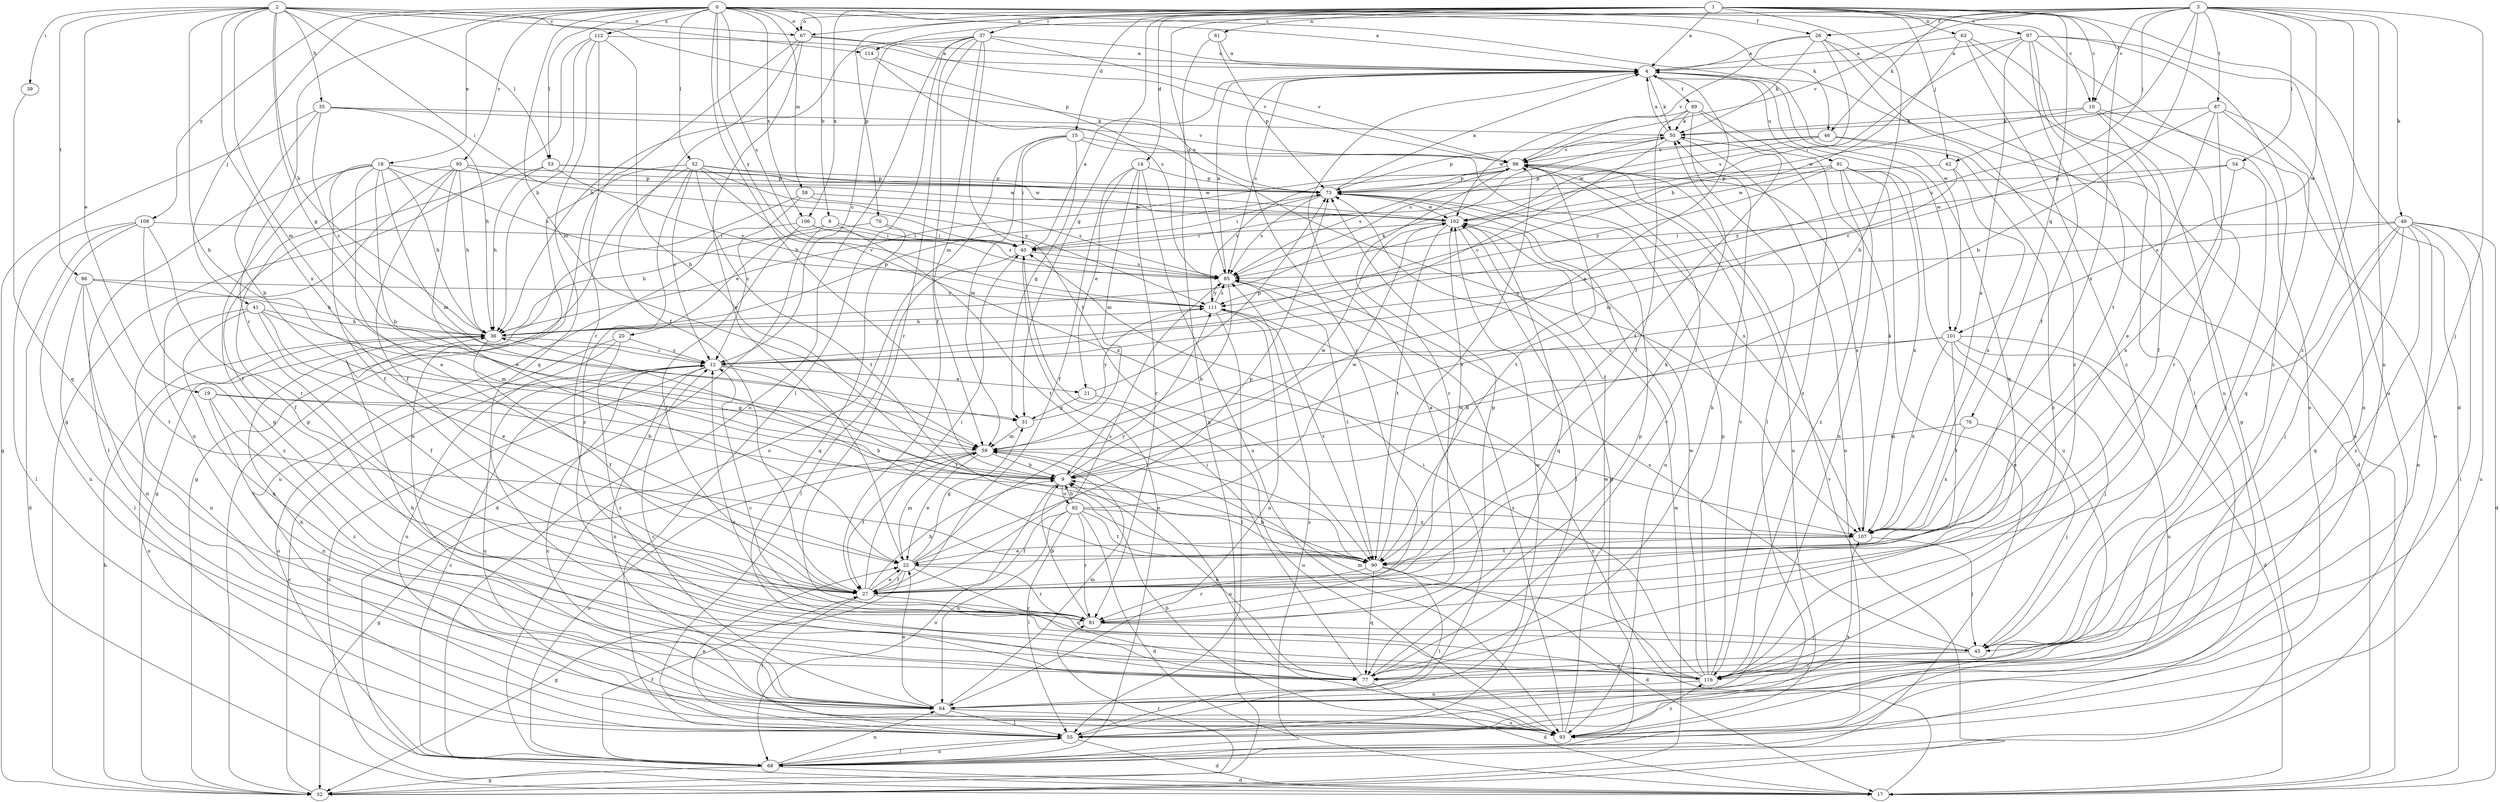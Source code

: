 strict digraph  {
0;
1;
2;
3;
4;
8;
9;
10;
12;
14;
15;
17;
18;
19;
20;
21;
22;
26;
27;
31;
32;
35;
36;
37;
39;
40;
41;
42;
45;
46;
49;
50;
52;
53;
54;
55;
58;
59;
61;
63;
64;
67;
68;
70;
73;
76;
77;
81;
85;
86;
87;
89;
90;
91;
92;
93;
95;
97;
98;
101;
102;
106;
107;
108;
111;
112;
114;
116;
0 -> 4  [label=a];
0 -> 8  [label=b];
0 -> 9  [label=b];
0 -> 10  [label=c];
0 -> 18  [label=e];
0 -> 26  [label=f];
0 -> 41  [label=j];
0 -> 46  [label=k];
0 -> 52  [label=l];
0 -> 53  [label=l];
0 -> 58  [label=m];
0 -> 59  [label=m];
0 -> 67  [label=o];
0 -> 81  [label=r];
0 -> 85  [label=s];
0 -> 95  [label=v];
0 -> 101  [label=w];
0 -> 106  [label=x];
0 -> 108  [label=y];
0 -> 111  [label=y];
0 -> 112  [label=z];
1 -> 4  [label=a];
1 -> 9  [label=b];
1 -> 10  [label=c];
1 -> 14  [label=d];
1 -> 15  [label=d];
1 -> 17  [label=d];
1 -> 31  [label=g];
1 -> 37  [label=i];
1 -> 42  [label=j];
1 -> 61  [label=n];
1 -> 63  [label=n];
1 -> 67  [label=o];
1 -> 70  [label=p];
1 -> 76  [label=q];
1 -> 85  [label=s];
1 -> 97  [label=v];
1 -> 106  [label=x];
1 -> 107  [label=x];
2 -> 9  [label=b];
2 -> 19  [label=e];
2 -> 31  [label=g];
2 -> 35  [label=h];
2 -> 36  [label=h];
2 -> 39  [label=i];
2 -> 40  [label=i];
2 -> 53  [label=l];
2 -> 59  [label=m];
2 -> 67  [label=o];
2 -> 73  [label=p];
2 -> 86  [label=t];
2 -> 107  [label=x];
2 -> 114  [label=z];
3 -> 9  [label=b];
3 -> 10  [label=c];
3 -> 12  [label=c];
3 -> 26  [label=f];
3 -> 42  [label=j];
3 -> 45  [label=j];
3 -> 46  [label=k];
3 -> 49  [label=k];
3 -> 54  [label=l];
3 -> 64  [label=n];
3 -> 67  [label=o];
3 -> 87  [label=t];
3 -> 98  [label=v];
3 -> 101  [label=w];
3 -> 114  [label=z];
3 -> 116  [label=z];
4 -> 50  [label=k];
4 -> 77  [label=q];
4 -> 81  [label=r];
4 -> 85  [label=s];
4 -> 89  [label=t];
4 -> 91  [label=u];
4 -> 101  [label=w];
8 -> 17  [label=d];
8 -> 20  [label=e];
8 -> 40  [label=i];
8 -> 90  [label=t];
9 -> 4  [label=a];
9 -> 68  [label=o];
9 -> 92  [label=u];
9 -> 102  [label=w];
10 -> 27  [label=f];
10 -> 45  [label=j];
10 -> 50  [label=k];
10 -> 68  [label=o];
10 -> 102  [label=w];
12 -> 17  [label=d];
12 -> 21  [label=e];
12 -> 64  [label=n];
12 -> 90  [label=t];
12 -> 93  [label=u];
14 -> 21  [label=e];
14 -> 27  [label=f];
14 -> 59  [label=m];
14 -> 73  [label=p];
14 -> 81  [label=r];
14 -> 93  [label=u];
15 -> 31  [label=g];
15 -> 40  [label=i];
15 -> 59  [label=m];
15 -> 68  [label=o];
15 -> 98  [label=v];
15 -> 107  [label=x];
17 -> 4  [label=a];
17 -> 111  [label=y];
18 -> 9  [label=b];
18 -> 22  [label=e];
18 -> 27  [label=f];
18 -> 36  [label=h];
18 -> 55  [label=l];
18 -> 59  [label=m];
18 -> 73  [label=p];
18 -> 77  [label=q];
18 -> 85  [label=s];
19 -> 9  [label=b];
19 -> 31  [label=g];
19 -> 64  [label=n];
19 -> 116  [label=z];
20 -> 12  [label=c];
20 -> 68  [label=o];
20 -> 93  [label=u];
20 -> 116  [label=z];
21 -> 31  [label=g];
21 -> 73  [label=p];
21 -> 93  [label=u];
22 -> 27  [label=f];
22 -> 31  [label=g];
22 -> 32  [label=g];
22 -> 59  [label=m];
22 -> 73  [label=p];
22 -> 77  [label=q];
22 -> 81  [label=r];
22 -> 111  [label=y];
26 -> 4  [label=a];
26 -> 32  [label=g];
26 -> 50  [label=k];
26 -> 85  [label=s];
26 -> 98  [label=v];
26 -> 116  [label=z];
27 -> 9  [label=b];
27 -> 22  [label=e];
27 -> 40  [label=i];
27 -> 50  [label=k];
27 -> 55  [label=l];
27 -> 81  [label=r];
27 -> 85  [label=s];
27 -> 102  [label=w];
31 -> 59  [label=m];
31 -> 111  [label=y];
32 -> 12  [label=c];
32 -> 36  [label=h];
32 -> 81  [label=r];
32 -> 98  [label=v];
32 -> 102  [label=w];
35 -> 9  [label=b];
35 -> 12  [label=c];
35 -> 32  [label=g];
35 -> 36  [label=h];
35 -> 50  [label=k];
35 -> 98  [label=v];
36 -> 12  [label=c];
36 -> 27  [label=f];
36 -> 50  [label=k];
36 -> 68  [label=o];
36 -> 73  [label=p];
36 -> 98  [label=v];
37 -> 4  [label=a];
37 -> 12  [label=c];
37 -> 27  [label=f];
37 -> 36  [label=h];
37 -> 55  [label=l];
37 -> 59  [label=m];
37 -> 68  [label=o];
37 -> 81  [label=r];
37 -> 90  [label=t];
37 -> 98  [label=v];
39 -> 77  [label=q];
40 -> 4  [label=a];
40 -> 55  [label=l];
40 -> 68  [label=o];
40 -> 85  [label=s];
41 -> 22  [label=e];
41 -> 27  [label=f];
41 -> 36  [label=h];
41 -> 59  [label=m];
41 -> 64  [label=n];
41 -> 77  [label=q];
42 -> 59  [label=m];
42 -> 73  [label=p];
42 -> 107  [label=x];
45 -> 12  [label=c];
45 -> 77  [label=q];
45 -> 85  [label=s];
45 -> 116  [label=z];
46 -> 17  [label=d];
46 -> 85  [label=s];
46 -> 98  [label=v];
46 -> 102  [label=w];
46 -> 116  [label=z];
49 -> 17  [label=d];
49 -> 27  [label=f];
49 -> 40  [label=i];
49 -> 45  [label=j];
49 -> 55  [label=l];
49 -> 64  [label=n];
49 -> 77  [label=q];
49 -> 85  [label=s];
49 -> 93  [label=u];
49 -> 116  [label=z];
50 -> 4  [label=a];
50 -> 12  [label=c];
50 -> 68  [label=o];
50 -> 73  [label=p];
50 -> 98  [label=v];
52 -> 12  [label=c];
52 -> 32  [label=g];
52 -> 64  [label=n];
52 -> 73  [label=p];
52 -> 90  [label=t];
52 -> 102  [label=w];
52 -> 107  [label=x];
52 -> 111  [label=y];
52 -> 116  [label=z];
53 -> 27  [label=f];
53 -> 36  [label=h];
53 -> 73  [label=p];
53 -> 102  [label=w];
53 -> 111  [label=y];
54 -> 45  [label=j];
54 -> 73  [label=p];
54 -> 107  [label=x];
54 -> 111  [label=y];
55 -> 4  [label=a];
55 -> 17  [label=d];
55 -> 22  [label=e];
55 -> 68  [label=o];
55 -> 107  [label=x];
58 -> 12  [label=c];
58 -> 32  [label=g];
58 -> 85  [label=s];
58 -> 102  [label=w];
59 -> 9  [label=b];
59 -> 22  [label=e];
59 -> 27  [label=f];
59 -> 32  [label=g];
59 -> 68  [label=o];
59 -> 93  [label=u];
61 -> 4  [label=a];
61 -> 32  [label=g];
61 -> 73  [label=p];
63 -> 4  [label=a];
63 -> 36  [label=h];
63 -> 55  [label=l];
63 -> 93  [label=u];
63 -> 116  [label=z];
64 -> 12  [label=c];
64 -> 22  [label=e];
64 -> 36  [label=h];
64 -> 55  [label=l];
64 -> 59  [label=m];
64 -> 93  [label=u];
64 -> 102  [label=w];
67 -> 4  [label=a];
67 -> 22  [label=e];
67 -> 27  [label=f];
67 -> 32  [label=g];
67 -> 98  [label=v];
68 -> 12  [label=c];
68 -> 17  [label=d];
68 -> 27  [label=f];
68 -> 32  [label=g];
68 -> 55  [label=l];
68 -> 64  [label=n];
68 -> 73  [label=p];
68 -> 85  [label=s];
70 -> 36  [label=h];
70 -> 40  [label=i];
70 -> 77  [label=q];
73 -> 4  [label=a];
73 -> 40  [label=i];
73 -> 85  [label=s];
73 -> 93  [label=u];
73 -> 102  [label=w];
76 -> 45  [label=j];
76 -> 59  [label=m];
76 -> 107  [label=x];
77 -> 9  [label=b];
77 -> 17  [label=d];
77 -> 36  [label=h];
77 -> 40  [label=i];
77 -> 50  [label=k];
77 -> 73  [label=p];
77 -> 98  [label=v];
81 -> 9  [label=b];
81 -> 45  [label=j];
81 -> 73  [label=p];
85 -> 4  [label=a];
85 -> 9  [label=b];
85 -> 90  [label=t];
85 -> 111  [label=y];
86 -> 36  [label=h];
86 -> 55  [label=l];
86 -> 64  [label=n];
86 -> 90  [label=t];
86 -> 111  [label=y];
87 -> 12  [label=c];
87 -> 22  [label=e];
87 -> 50  [label=k];
87 -> 64  [label=n];
87 -> 77  [label=q];
87 -> 81  [label=r];
89 -> 27  [label=f];
89 -> 50  [label=k];
89 -> 55  [label=l];
89 -> 90  [label=t];
89 -> 102  [label=w];
89 -> 116  [label=z];
90 -> 9  [label=b];
90 -> 17  [label=d];
90 -> 36  [label=h];
90 -> 55  [label=l];
90 -> 77  [label=q];
90 -> 81  [label=r];
90 -> 98  [label=v];
91 -> 64  [label=n];
91 -> 68  [label=o];
91 -> 73  [label=p];
91 -> 93  [label=u];
91 -> 102  [label=w];
91 -> 107  [label=x];
91 -> 111  [label=y];
91 -> 116  [label=z];
92 -> 9  [label=b];
92 -> 17  [label=d];
92 -> 27  [label=f];
92 -> 55  [label=l];
92 -> 64  [label=n];
92 -> 81  [label=r];
92 -> 90  [label=t];
92 -> 102  [label=w];
92 -> 107  [label=x];
93 -> 9  [label=b];
93 -> 12  [label=c];
93 -> 85  [label=s];
93 -> 102  [label=w];
93 -> 116  [label=z];
95 -> 22  [label=e];
95 -> 27  [label=f];
95 -> 36  [label=h];
95 -> 64  [label=n];
95 -> 73  [label=p];
95 -> 81  [label=r];
95 -> 102  [label=w];
97 -> 4  [label=a];
97 -> 27  [label=f];
97 -> 40  [label=i];
97 -> 68  [label=o];
97 -> 90  [label=t];
97 -> 93  [label=u];
97 -> 107  [label=x];
97 -> 116  [label=z];
98 -> 73  [label=p];
98 -> 81  [label=r];
98 -> 85  [label=s];
98 -> 90  [label=t];
98 -> 93  [label=u];
98 -> 107  [label=x];
101 -> 9  [label=b];
101 -> 12  [label=c];
101 -> 17  [label=d];
101 -> 45  [label=j];
101 -> 90  [label=t];
101 -> 93  [label=u];
101 -> 107  [label=x];
102 -> 40  [label=i];
102 -> 55  [label=l];
102 -> 77  [label=q];
102 -> 90  [label=t];
106 -> 27  [label=f];
106 -> 40  [label=i];
106 -> 85  [label=s];
106 -> 93  [label=u];
107 -> 22  [label=e];
107 -> 45  [label=j];
107 -> 50  [label=k];
107 -> 90  [label=t];
108 -> 17  [label=d];
108 -> 27  [label=f];
108 -> 40  [label=i];
108 -> 55  [label=l];
108 -> 93  [label=u];
108 -> 116  [label=z];
111 -> 36  [label=h];
111 -> 55  [label=l];
111 -> 64  [label=n];
111 -> 85  [label=s];
111 -> 90  [label=t];
111 -> 98  [label=v];
112 -> 4  [label=a];
112 -> 9  [label=b];
112 -> 32  [label=g];
112 -> 36  [label=h];
112 -> 77  [label=q];
112 -> 81  [label=r];
114 -> 85  [label=s];
114 -> 107  [label=x];
116 -> 12  [label=c];
116 -> 40  [label=i];
116 -> 59  [label=m];
116 -> 64  [label=n];
116 -> 73  [label=p];
116 -> 98  [label=v];
116 -> 102  [label=w];
}
